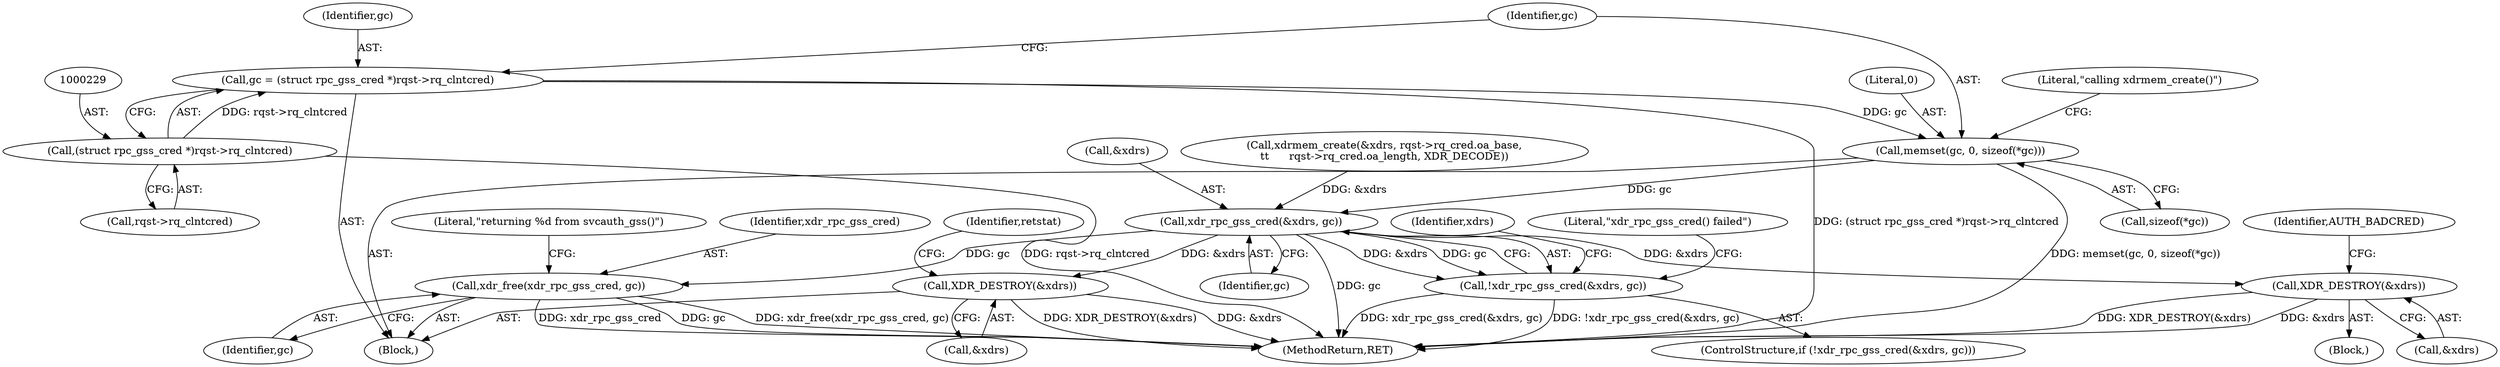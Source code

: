 digraph "0_krb5_5bb8a6b9c9eb8dd22bc9526751610aaa255ead9c@API" {
"1000233" [label="(Call,memset(gc, 0, sizeof(*gc)))"];
"1000226" [label="(Call,gc = (struct rpc_gss_cred *)rqst->rq_clntcred)"];
"1000228" [label="(Call,(struct rpc_gss_cred *)rqst->rq_clntcred)"];
"1000271" [label="(Call,xdr_rpc_gss_cred(&xdrs, gc))"];
"1000270" [label="(Call,!xdr_rpc_gss_cred(&xdrs, gc))"];
"1000278" [label="(Call,XDR_DESTROY(&xdrs))"];
"1000283" [label="(Call,XDR_DESTROY(&xdrs))"];
"1000624" [label="(Call,xdr_free(xdr_rpc_gss_cred, gc))"];
"1000285" [label="(Identifier,xdrs)"];
"1000278" [label="(Call,XDR_DESTROY(&xdrs))"];
"1000279" [label="(Call,&xdrs)"];
"1000287" [label="(Identifier,retstat)"];
"1000270" [label="(Call,!xdr_rpc_gss_cred(&xdrs, gc))"];
"1000628" [label="(Literal,\"returning %d from svcauth_gss()\")"];
"1000284" [label="(Call,&xdrs)"];
"1000277" [label="(Literal,\"xdr_rpc_gss_cred() failed\")"];
"1000113" [label="(Block,)"];
"1000626" [label="(Identifier,gc)"];
"1000271" [label="(Call,xdr_rpc_gss_cred(&xdrs, gc))"];
"1000230" [label="(Call,rqst->rq_clntcred)"];
"1000240" [label="(Literal,\"calling xdrmem_create()\")"];
"1000632" [label="(MethodReturn,RET)"];
"1000235" [label="(Literal,0)"];
"1000228" [label="(Call,(struct rpc_gss_cred *)rqst->rq_clntcred)"];
"1000275" [label="(Block,)"];
"1000233" [label="(Call,memset(gc, 0, sizeof(*gc)))"];
"1000269" [label="(ControlStructure,if (!xdr_rpc_gss_cred(&xdrs, gc)))"];
"1000282" [label="(Identifier,AUTH_BADCRED)"];
"1000253" [label="(Call,xdrmem_create(&xdrs, rqst->rq_cred.oa_base,\n\t\t      rqst->rq_cred.oa_length, XDR_DECODE))"];
"1000272" [label="(Call,&xdrs)"];
"1000226" [label="(Call,gc = (struct rpc_gss_cred *)rqst->rq_clntcred)"];
"1000283" [label="(Call,XDR_DESTROY(&xdrs))"];
"1000625" [label="(Identifier,xdr_rpc_gss_cred)"];
"1000274" [label="(Identifier,gc)"];
"1000234" [label="(Identifier,gc)"];
"1000236" [label="(Call,sizeof(*gc))"];
"1000624" [label="(Call,xdr_free(xdr_rpc_gss_cred, gc))"];
"1000227" [label="(Identifier,gc)"];
"1000233" -> "1000113"  [label="AST: "];
"1000233" -> "1000236"  [label="CFG: "];
"1000234" -> "1000233"  [label="AST: "];
"1000235" -> "1000233"  [label="AST: "];
"1000236" -> "1000233"  [label="AST: "];
"1000240" -> "1000233"  [label="CFG: "];
"1000233" -> "1000632"  [label="DDG: memset(gc, 0, sizeof(*gc))"];
"1000226" -> "1000233"  [label="DDG: gc"];
"1000233" -> "1000271"  [label="DDG: gc"];
"1000226" -> "1000113"  [label="AST: "];
"1000226" -> "1000228"  [label="CFG: "];
"1000227" -> "1000226"  [label="AST: "];
"1000228" -> "1000226"  [label="AST: "];
"1000234" -> "1000226"  [label="CFG: "];
"1000226" -> "1000632"  [label="DDG: (struct rpc_gss_cred *)rqst->rq_clntcred"];
"1000228" -> "1000226"  [label="DDG: rqst->rq_clntcred"];
"1000228" -> "1000230"  [label="CFG: "];
"1000229" -> "1000228"  [label="AST: "];
"1000230" -> "1000228"  [label="AST: "];
"1000228" -> "1000632"  [label="DDG: rqst->rq_clntcred"];
"1000271" -> "1000270"  [label="AST: "];
"1000271" -> "1000274"  [label="CFG: "];
"1000272" -> "1000271"  [label="AST: "];
"1000274" -> "1000271"  [label="AST: "];
"1000270" -> "1000271"  [label="CFG: "];
"1000271" -> "1000632"  [label="DDG: gc"];
"1000271" -> "1000270"  [label="DDG: &xdrs"];
"1000271" -> "1000270"  [label="DDG: gc"];
"1000253" -> "1000271"  [label="DDG: &xdrs"];
"1000271" -> "1000278"  [label="DDG: &xdrs"];
"1000271" -> "1000283"  [label="DDG: &xdrs"];
"1000271" -> "1000624"  [label="DDG: gc"];
"1000270" -> "1000269"  [label="AST: "];
"1000277" -> "1000270"  [label="CFG: "];
"1000285" -> "1000270"  [label="CFG: "];
"1000270" -> "1000632"  [label="DDG: !xdr_rpc_gss_cred(&xdrs, gc)"];
"1000270" -> "1000632"  [label="DDG: xdr_rpc_gss_cred(&xdrs, gc)"];
"1000278" -> "1000275"  [label="AST: "];
"1000278" -> "1000279"  [label="CFG: "];
"1000279" -> "1000278"  [label="AST: "];
"1000282" -> "1000278"  [label="CFG: "];
"1000278" -> "1000632"  [label="DDG: XDR_DESTROY(&xdrs)"];
"1000278" -> "1000632"  [label="DDG: &xdrs"];
"1000283" -> "1000113"  [label="AST: "];
"1000283" -> "1000284"  [label="CFG: "];
"1000284" -> "1000283"  [label="AST: "];
"1000287" -> "1000283"  [label="CFG: "];
"1000283" -> "1000632"  [label="DDG: &xdrs"];
"1000283" -> "1000632"  [label="DDG: XDR_DESTROY(&xdrs)"];
"1000624" -> "1000113"  [label="AST: "];
"1000624" -> "1000626"  [label="CFG: "];
"1000625" -> "1000624"  [label="AST: "];
"1000626" -> "1000624"  [label="AST: "];
"1000628" -> "1000624"  [label="CFG: "];
"1000624" -> "1000632"  [label="DDG: gc"];
"1000624" -> "1000632"  [label="DDG: xdr_free(xdr_rpc_gss_cred, gc)"];
"1000624" -> "1000632"  [label="DDG: xdr_rpc_gss_cred"];
}
